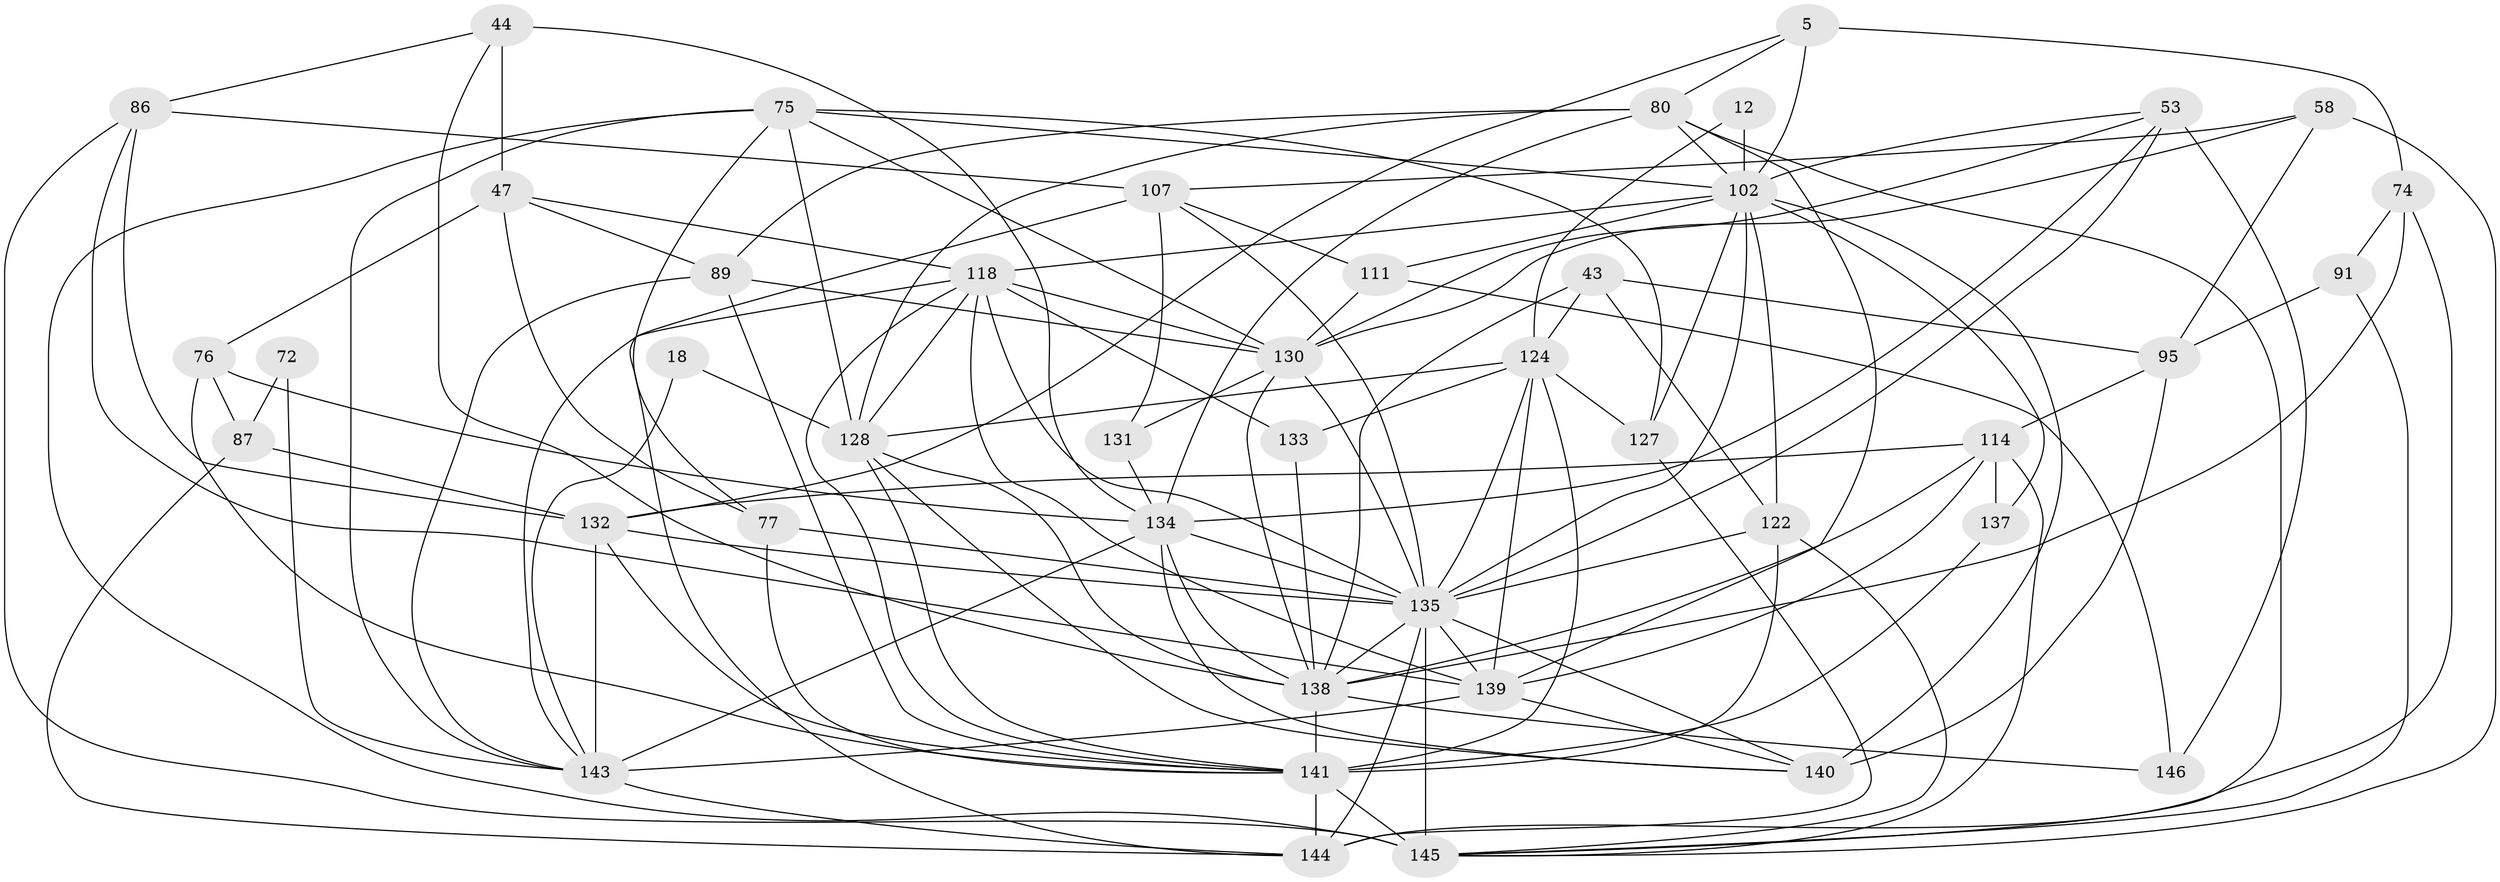// original degree distribution, {3: 0.2602739726027397, 4: 0.3013698630136986, 5: 0.1643835616438356, 7: 0.03424657534246575, 6: 0.0958904109589041, 2: 0.13013698630136986, 8: 0.00684931506849315, 9: 0.00684931506849315}
// Generated by graph-tools (version 1.1) at 2025/53/03/04/25 21:53:54]
// undirected, 43 vertices, 128 edges
graph export_dot {
graph [start="1"]
  node [color=gray90,style=filled];
  5;
  12;
  18;
  43;
  44;
  47 [super="+9"];
  53 [super="+3"];
  58;
  72;
  74 [super="+29"];
  75 [super="+36"];
  76 [super="+51"];
  77 [super="+54"];
  80 [super="+42+60"];
  86 [super="+41+49"];
  87;
  89 [super="+82+57"];
  91;
  95;
  102 [super="+46+14+92"];
  107 [super="+2+34"];
  111;
  114 [super="+99"];
  118 [super="+45+8+116+84"];
  122 [super="+35"];
  124 [super="+105+97"];
  127;
  128 [super="+104+120"];
  130 [super="+113+125"];
  131;
  132 [super="+67+110"];
  133;
  134 [super="+85"];
  135 [super="+121+129+112+123"];
  137;
  138 [super="+136+55"];
  139 [super="+94+93"];
  140 [super="+65+50"];
  141 [super="+22+119"];
  143 [super="+88+68"];
  144 [super="+98+81+71"];
  145 [super="+126+142"];
  146 [super="+4"];
  5 -- 74 [weight=2];
  5 -- 80;
  5 -- 102 [weight=3];
  5 -- 132;
  12 -- 102 [weight=2];
  12 -- 124;
  18 -- 143;
  18 -- 128;
  43 -- 95;
  43 -- 138 [weight=2];
  43 -- 122;
  43 -- 124;
  44 -- 47 [weight=2];
  44 -- 138;
  44 -- 86;
  44 -- 134;
  47 -- 76;
  47 -- 89;
  47 -- 77;
  47 -- 118;
  53 -- 146 [weight=2];
  53 -- 134;
  53 -- 135;
  53 -- 102;
  53 -- 130;
  58 -- 95;
  58 -- 107;
  58 -- 145 [weight=2];
  58 -- 130;
  72 -- 87;
  72 -- 143;
  74 -- 144;
  74 -- 91;
  74 -- 138 [weight=2];
  75 -- 127;
  75 -- 102;
  75 -- 143 [weight=2];
  75 -- 145 [weight=2];
  75 -- 128 [weight=2];
  75 -- 77;
  75 -- 130 [weight=2];
  76 -- 141;
  76 -- 87 [weight=2];
  76 -- 134;
  77 -- 141;
  77 -- 135;
  80 -- 102;
  80 -- 139;
  80 -- 128 [weight=2];
  80 -- 134;
  80 -- 89;
  80 -- 145 [weight=4];
  86 -- 107;
  86 -- 132 [weight=2];
  86 -- 145;
  86 -- 139;
  87 -- 132;
  87 -- 144;
  89 -- 141 [weight=2];
  89 -- 143;
  89 -- 130 [weight=2];
  91 -- 95;
  91 -- 145;
  95 -- 114;
  95 -- 140 [weight=2];
  102 -- 137;
  102 -- 140 [weight=2];
  102 -- 118 [weight=2];
  102 -- 135 [weight=2];
  102 -- 111;
  102 -- 122 [weight=2];
  102 -- 127;
  107 -- 144 [weight=2];
  107 -- 111;
  107 -- 131;
  107 -- 135;
  111 -- 146;
  111 -- 130;
  114 -- 137;
  114 -- 145 [weight=2];
  114 -- 138;
  114 -- 132;
  114 -- 139;
  118 -- 133;
  118 -- 139;
  118 -- 128;
  118 -- 135;
  118 -- 141;
  118 -- 143 [weight=2];
  118 -- 130 [weight=2];
  122 -- 135;
  122 -- 141;
  122 -- 145;
  124 -- 139 [weight=2];
  124 -- 128;
  124 -- 133;
  124 -- 135;
  124 -- 127;
  124 -- 141;
  127 -- 144;
  128 -- 140;
  128 -- 138;
  128 -- 141;
  130 -- 138 [weight=4];
  130 -- 135 [weight=2];
  130 -- 131;
  131 -- 134;
  132 -- 141 [weight=3];
  132 -- 143 [weight=2];
  132 -- 135 [weight=3];
  133 -- 138;
  134 -- 143 [weight=2];
  134 -- 140;
  134 -- 135;
  134 -- 138 [weight=2];
  135 -- 144 [weight=2];
  135 -- 145 [weight=3];
  135 -- 139 [weight=4];
  135 -- 138 [weight=2];
  135 -- 140;
  137 -- 141;
  138 -- 146 [weight=3];
  138 -- 141 [weight=2];
  139 -- 140 [weight=2];
  139 -- 143 [weight=3];
  141 -- 145 [weight=5];
  141 -- 144 [weight=2];
  143 -- 144;
}
